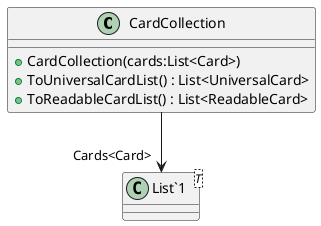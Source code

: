 @startuml
class CardCollection {
    + CardCollection(cards:List<Card>)
    + ToUniversalCardList() : List<UniversalCard>
    + ToReadableCardList() : List<ReadableCard>
}
class "List`1"<T> {
}
CardCollection --> "Cards<Card>" "List`1"
@enduml
